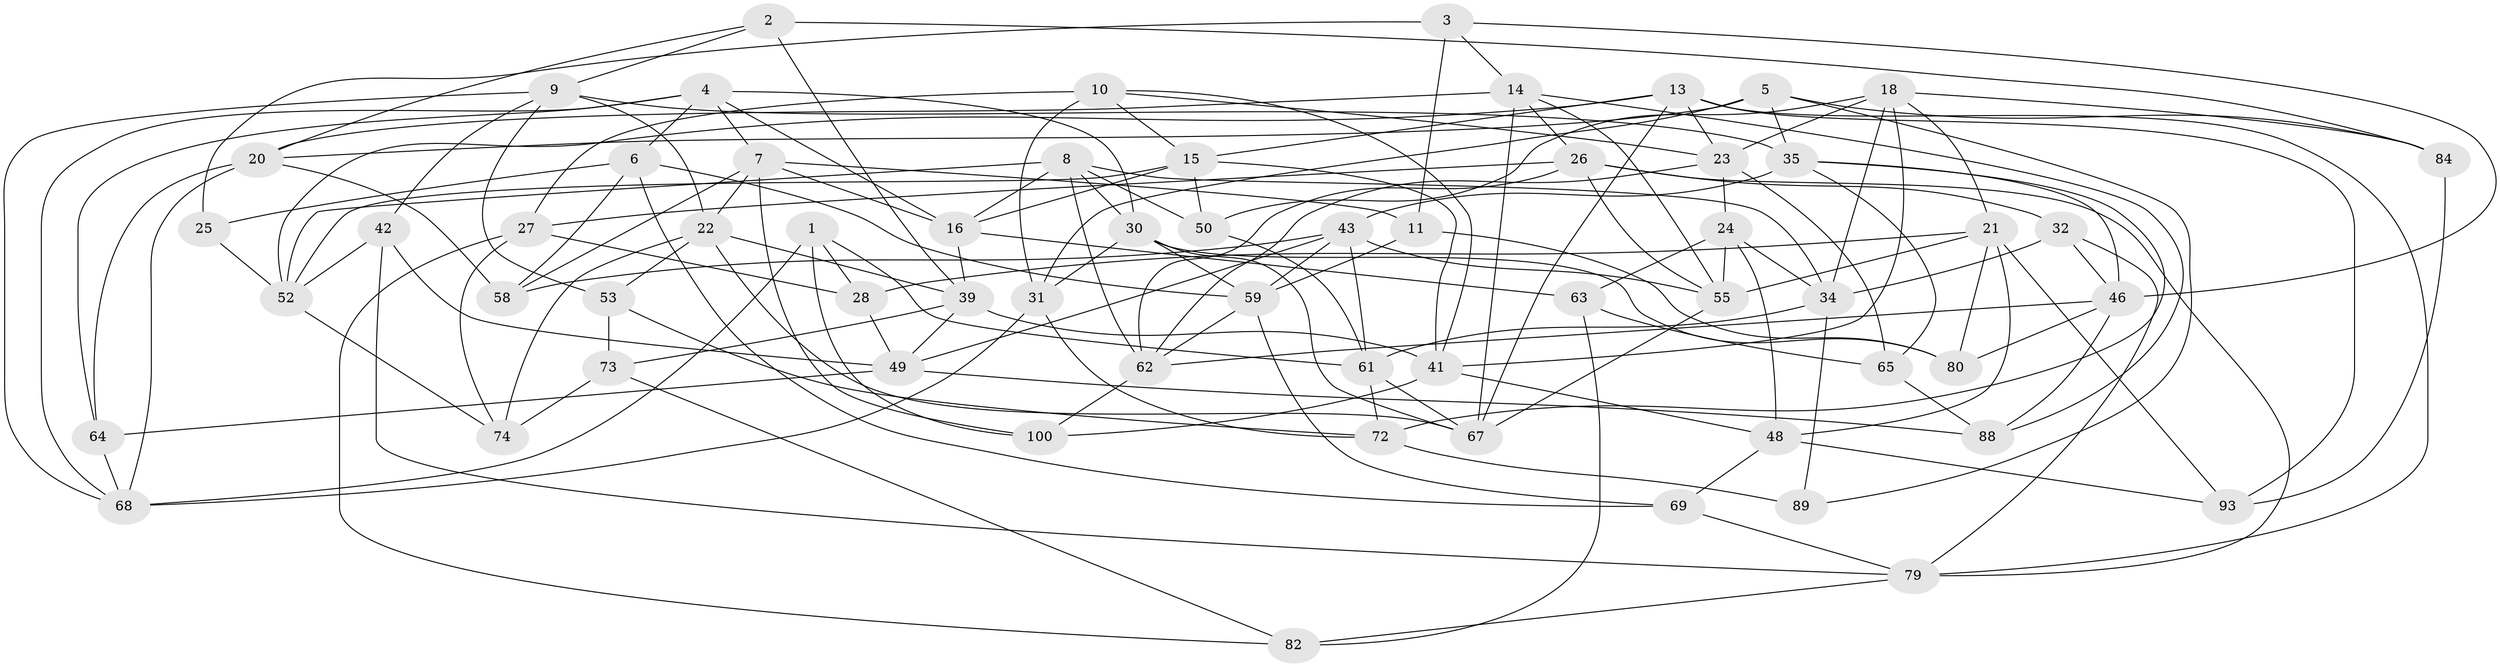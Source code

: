 // original degree distribution, {4: 1.0}
// Generated by graph-tools (version 1.1) at 2025/11/02/21/25 10:11:17]
// undirected, 62 vertices, 157 edges
graph export_dot {
graph [start="1"]
  node [color=gray90,style=filled];
  1;
  2;
  3;
  4 [super="+94"];
  5 [super="+45"];
  6 [super="+40"];
  7 [super="+37"];
  8 [super="+90"];
  9 [super="+12"];
  10 [super="+44"];
  11;
  13 [super="+85"];
  14 [super="+86"];
  15 [super="+17"];
  16 [super="+19"];
  18 [super="+29"];
  20 [super="+36"];
  21 [super="+33"];
  22 [super="+95"];
  23 [super="+92"];
  24 [super="+47"];
  25;
  26 [super="+96"];
  27 [super="+54"];
  28;
  30 [super="+97"];
  31 [super="+38"];
  32;
  34 [super="+51"];
  35 [super="+77"];
  39 [super="+76"];
  41 [super="+99"];
  42;
  43 [super="+81"];
  46 [super="+70"];
  48 [super="+56"];
  49 [super="+57"];
  50;
  52 [super="+66"];
  53;
  55 [super="+78"];
  58;
  59 [super="+60"];
  61 [super="+71"];
  62 [super="+91"];
  63;
  64;
  65;
  67 [super="+83"];
  68 [super="+75"];
  69;
  72 [super="+87"];
  73;
  74;
  79 [super="+98"];
  80;
  82;
  84;
  88;
  89;
  93;
  100;
  1 -- 61;
  1 -- 28;
  1 -- 100;
  1 -- 68;
  2 -- 84;
  2 -- 39;
  2 -- 20;
  2 -- 9;
  3 -- 11;
  3 -- 25;
  3 -- 14;
  3 -- 46;
  4 -- 16;
  4 -- 30;
  4 -- 68;
  4 -- 64;
  4 -- 6;
  4 -- 7;
  5 -- 31 [weight=2];
  5 -- 89;
  5 -- 35;
  5 -- 84;
  5 -- 20;
  6 -- 69;
  6 -- 25 [weight=2];
  6 -- 58;
  6 -- 59;
  7 -- 58;
  7 -- 100;
  7 -- 22;
  7 -- 16;
  7 -- 11;
  8 -- 16;
  8 -- 62;
  8 -- 52;
  8 -- 50;
  8 -- 34;
  8 -- 30;
  9 -- 53;
  9 -- 68;
  9 -- 22;
  9 -- 35;
  9 -- 42;
  10 -- 41;
  10 -- 15;
  10 -- 27 [weight=2];
  10 -- 31;
  10 -- 23;
  11 -- 80;
  11 -- 59;
  13 -- 93;
  13 -- 23;
  13 -- 52;
  13 -- 15;
  13 -- 79;
  13 -- 67;
  14 -- 55;
  14 -- 88;
  14 -- 26;
  14 -- 20;
  14 -- 67;
  15 -- 41;
  15 -- 16;
  15 -- 50;
  15 -- 52;
  16 -- 39;
  16 -- 63;
  18 -- 34;
  18 -- 50;
  18 -- 84;
  18 -- 41;
  18 -- 23;
  18 -- 21;
  20 -- 68;
  20 -- 64;
  20 -- 58;
  21 -- 55;
  21 -- 80;
  21 -- 28;
  21 -- 48;
  21 -- 93;
  22 -- 74;
  22 -- 39;
  22 -- 67;
  22 -- 53;
  23 -- 65;
  23 -- 62;
  23 -- 24;
  24 -- 63;
  24 -- 55;
  24 -- 48 [weight=2];
  24 -- 34;
  25 -- 52;
  26 -- 79;
  26 -- 27;
  26 -- 32;
  26 -- 62;
  26 -- 55;
  27 -- 74;
  27 -- 28;
  27 -- 82;
  28 -- 49;
  30 -- 59;
  30 -- 80;
  30 -- 67;
  30 -- 31;
  31 -- 72;
  31 -- 68;
  32 -- 79;
  32 -- 34;
  32 -- 46;
  34 -- 61;
  34 -- 89;
  35 -- 72;
  35 -- 43;
  35 -- 65;
  35 -- 46;
  39 -- 73;
  39 -- 49;
  39 -- 41;
  41 -- 48;
  41 -- 100;
  42 -- 49;
  42 -- 52;
  42 -- 79;
  43 -- 58;
  43 -- 49;
  43 -- 59;
  43 -- 61;
  43 -- 55;
  46 -- 62;
  46 -- 88;
  46 -- 80;
  48 -- 93;
  48 -- 69;
  49 -- 64;
  49 -- 88;
  50 -- 61;
  52 -- 74;
  53 -- 73;
  53 -- 72;
  55 -- 67;
  59 -- 69;
  59 -- 62;
  61 -- 72;
  61 -- 67;
  62 -- 100;
  63 -- 82;
  63 -- 65;
  64 -- 68;
  65 -- 88;
  69 -- 79;
  72 -- 89 [weight=2];
  73 -- 74;
  73 -- 82;
  79 -- 82;
  84 -- 93;
}
